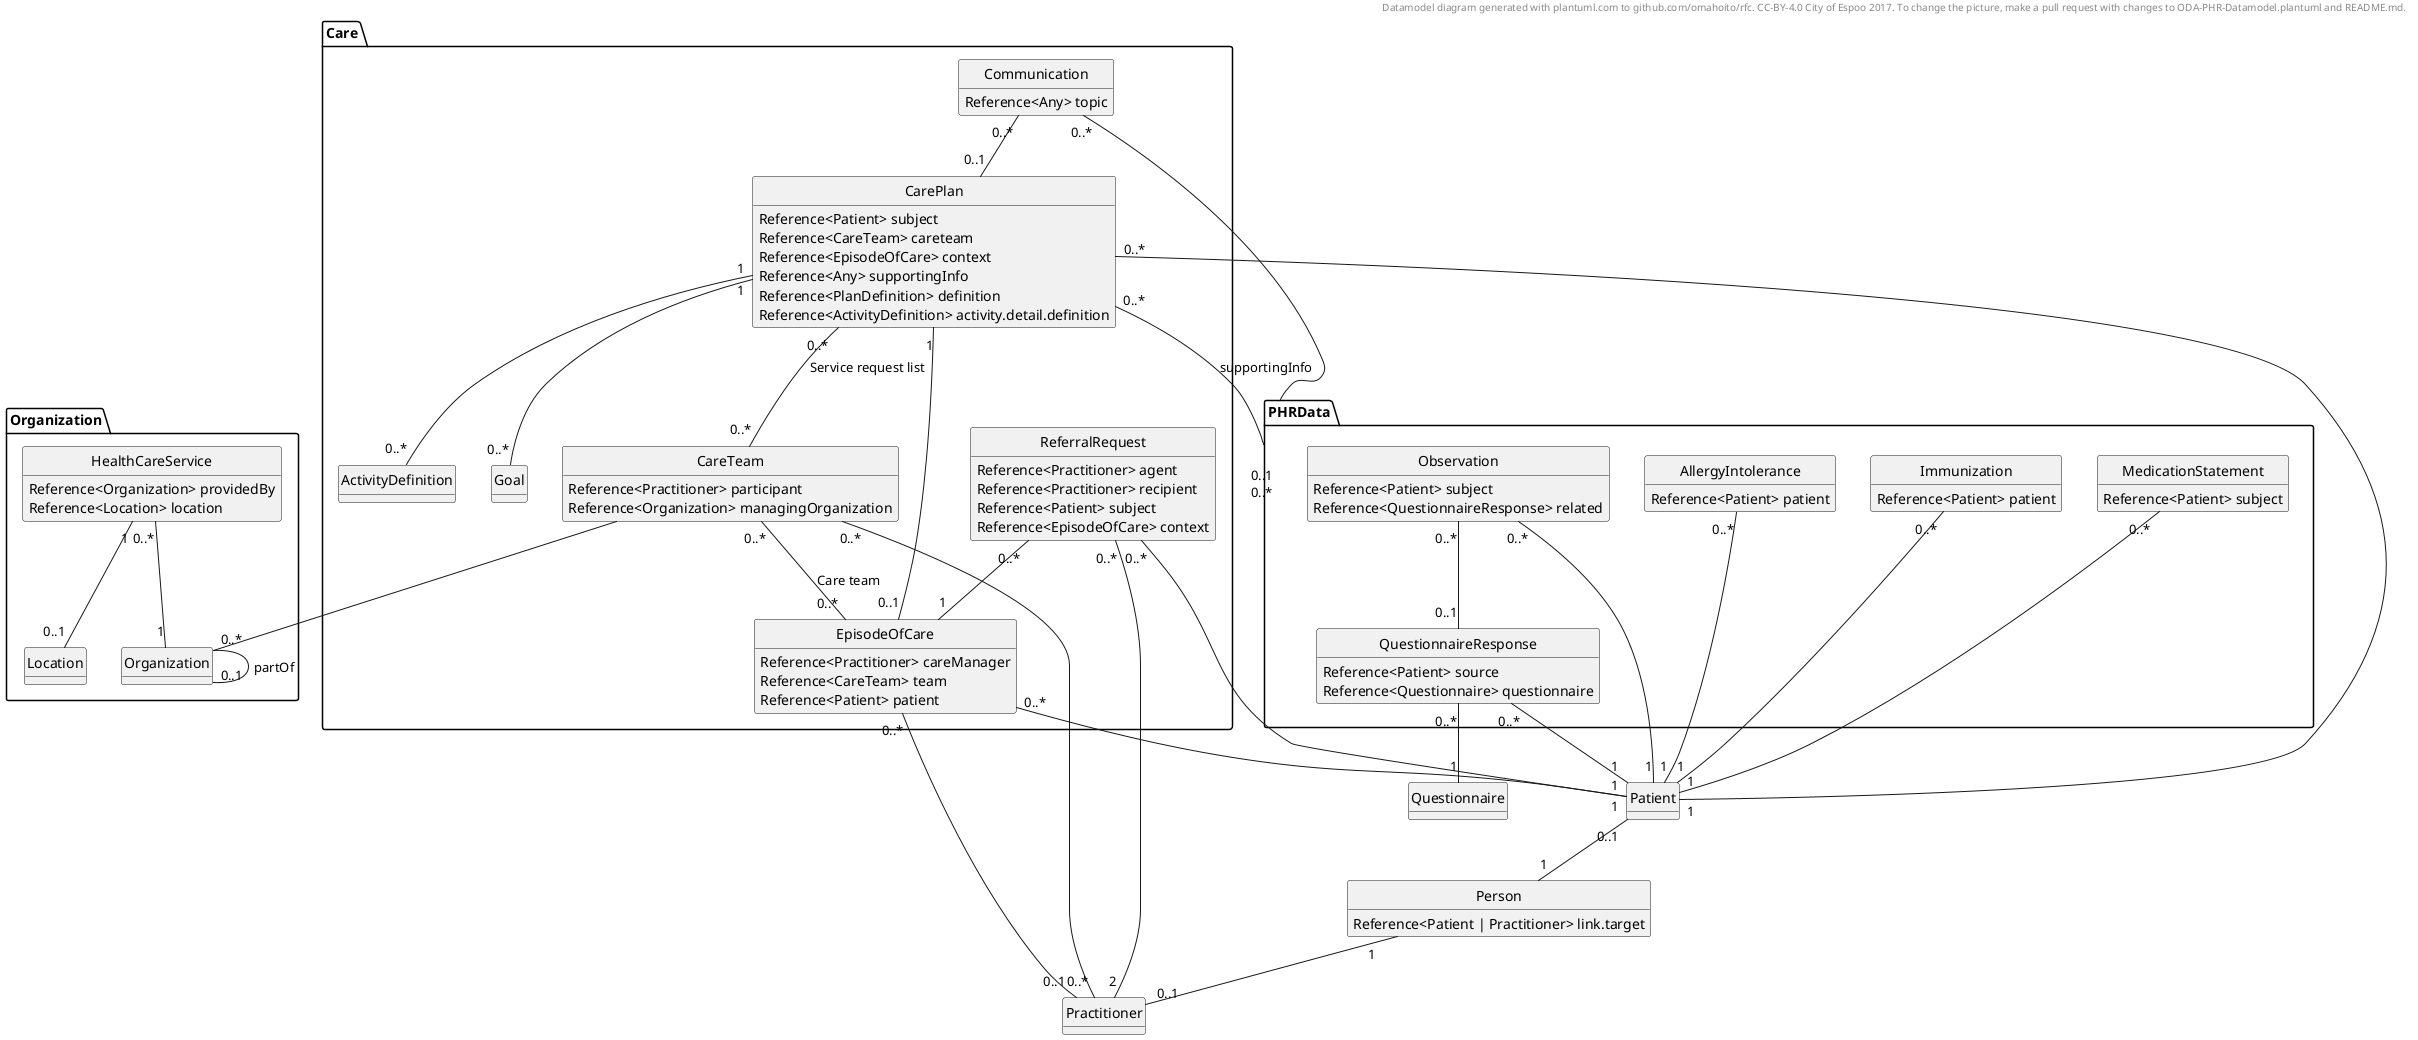 @startuml

header
Datamodel diagram generated with plantuml.com to github.com/omahoito/rfc. \
CC-BY-4.0 City of Espoo 2017. \
To change the picture, make a pull request with changes to ODA-PHR-Datamodel.plantuml and README.md.
endheader


set namespaceSeparator ::
hide methods
hide circle


class Organization::HealthCareService {
	Reference<Organization> providedBy
	Reference<Location> location
}
class Organization::Location
class Organization::Organization

class PHRData::AllergyIntolerance {
	Reference<Patient> patient
}

class PHRData::Immunization {
	Reference<Patient> patient
}

class PHRData::MedicationStatement {
	Reference<Patient> subject
}

class PHRData::Observation {
	Reference<Patient> subject
	Reference<QuestionnaireResponse> related
}
	
class PHRData::QuestionnaireResponse {
	Reference<Patient> source
	Reference<Questionnaire> questionnaire
}

class Care::CarePlan {
	Reference<Patient> subject
	Reference<CareTeam> careteam
	Reference<EpisodeOfCare> context
	Reference<Any> supportingInfo
	Reference<PlanDefinition> definition
	Reference<ActivityDefinition> activity.detail.definition
}

class Care::CareTeam {
	Reference<Practitioner> participant
	Reference<Organization> managingOrganization
}

class Care::Communication {
	Reference<Any> topic
}

class Care::EpisodeOfCare {
   	Reference<Practitioner> careManager
   	Reference<CareTeam> team
   	Reference<Patient> patient
} 

class Care::ReferralRequest {
    Reference<Practitioner> agent
    Reference<Practitioner> recipient
    Reference<Patient> subject
    Reference<EpisodeOfCare> context
}


class Care::ActivityDefinition

class Care::Goal
class Person {
	Reference<Patient | Practitioner> link.target
}

Care::CarePlan "0..*" -- "0..*" Care::CareTeam : Service request list
Care::CareTeam "0..*" -- "0..*" Care::EpisodeOfCare : Care team
Care::CarePlan "0..*" -- "0..*" PHRData : supportingInfo
Care::EpisodeOfCare "0..1" -- "1" Care::CarePlan 
Care::EpisodeOfCare "0..*" -- "1" Patient
Care::ReferralRequest "0..*" -- "1" Care::EpisodeOfCare
Care::ReferralRequest "0..*" -- "2" Practitioner
Care::ReferralRequest "0..*" -- "1" Patient

Person "1" -up- "0..1" Patient
Person "1" --" 0..1" Practitioner

Care::EpisodeOfCare "0..*" -- "0..1" Practitioner
Care::CareTeam "0..*" -- "0..*" Practitioner
Care::CarePlan "0..*" -- "1" Patient
Care::CarePlan "1" -- "0..*" Care::Goal
PHRData::Observation "0..*"--"0..1" PHRData::QuestionnaireResponse


PHRData::QuestionnaireResponse "0..*" -- "1" Questionnaire

Care::Communication "0..*" -- "0..1" Care::CarePlan

Organization::Organization "0..*" -- "0..1" Organization::Organization : partOf
Organization::HealthCareService "0..*" -- "1" Organization::Organization
Organization::HealthCareService "1" -- "0..1" Organization::Location

PHRData::Observation "0..*" -- "1" Patient
PHRData::AllergyIntolerance "0..*" -- "1" Patient
PHRData::Immunization "0..*" -- "1" Patient
PHRData::MedicationStatement "0..*" -- "1" Patient
PHRData::QuestionnaireResponse "0..*" -- "1" Patient

Care::CareTeam -- Organization::Organization
Care::Communication "0..*" -- "0..1" PHRData
Care::CarePlan "1" -- "0..*" Care::ActivityDefinition

@enduml